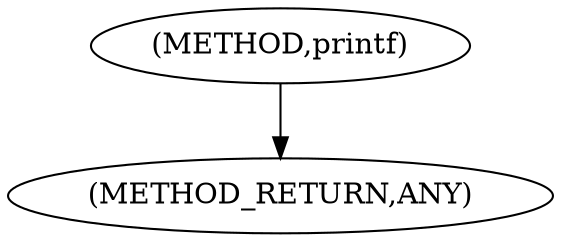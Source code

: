 digraph "printf" {  
"111669149701" [label = <(METHOD,printf)> ]
"128849018885" [label = <(METHOD_RETURN,ANY)> ]
  "111669149701" -> "128849018885" 
}

